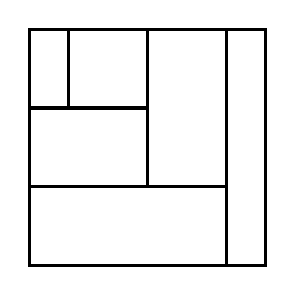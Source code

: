 \begin{tikzpicture}[very thick, scale=.5]
    \draw (0,4) rectangle (1,6);
    \draw (1,4) rectangle (3,6);
    \draw (0,2) rectangle (3,4);
    \draw (3,2) rectangle (5,6);
    \draw (0,0) rectangle (5,2);
    \draw (5,0) rectangle (6,6);
\end{tikzpicture}
